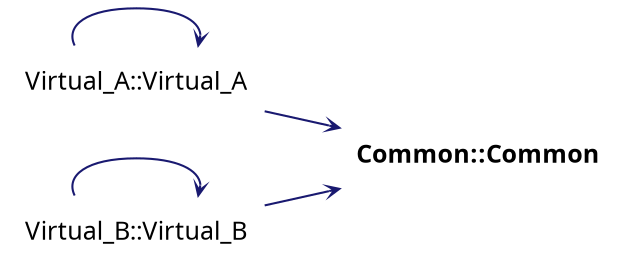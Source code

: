 digraph "Common::Common"
{
 // INTERACTIVE_SVG=YES
 // LATEX_PDF_SIZE
  graph [];
  edge [fontname=Ubuntu labelfontsize=10 arrowhead=open arrowtail=open arrowsize=0.5];
  node [fontname=Ubuntu fontsize=12 shape=plaintext];
  rankdir="RL";
  Node1 [label=<<b>Common::Common</b>> tooltip=" " ];
  Node1 -> Node2 [dir="back",color="midnightblue"style="solid"];
  Node2 [label="Virtual_A::Virtual_A" URL="$structVirtual__A.html#af66434e53395c797170a2d295d6642f1" tooltip=" " ];
  Node2 -> Node2 [dir="back",color="midnightblue"style="solid"];
  Node1 -> Node3 [dir="back",color="midnightblue"style="solid"];
  Node3 [label="Virtual_B::Virtual_B" URL="$structVirtual__B.html#acbf075bb04a0868a1c1b710fa75b876d" tooltip=" " ];
  Node3 -> Node3 [dir="back",color="midnightblue"style="solid"];
}
